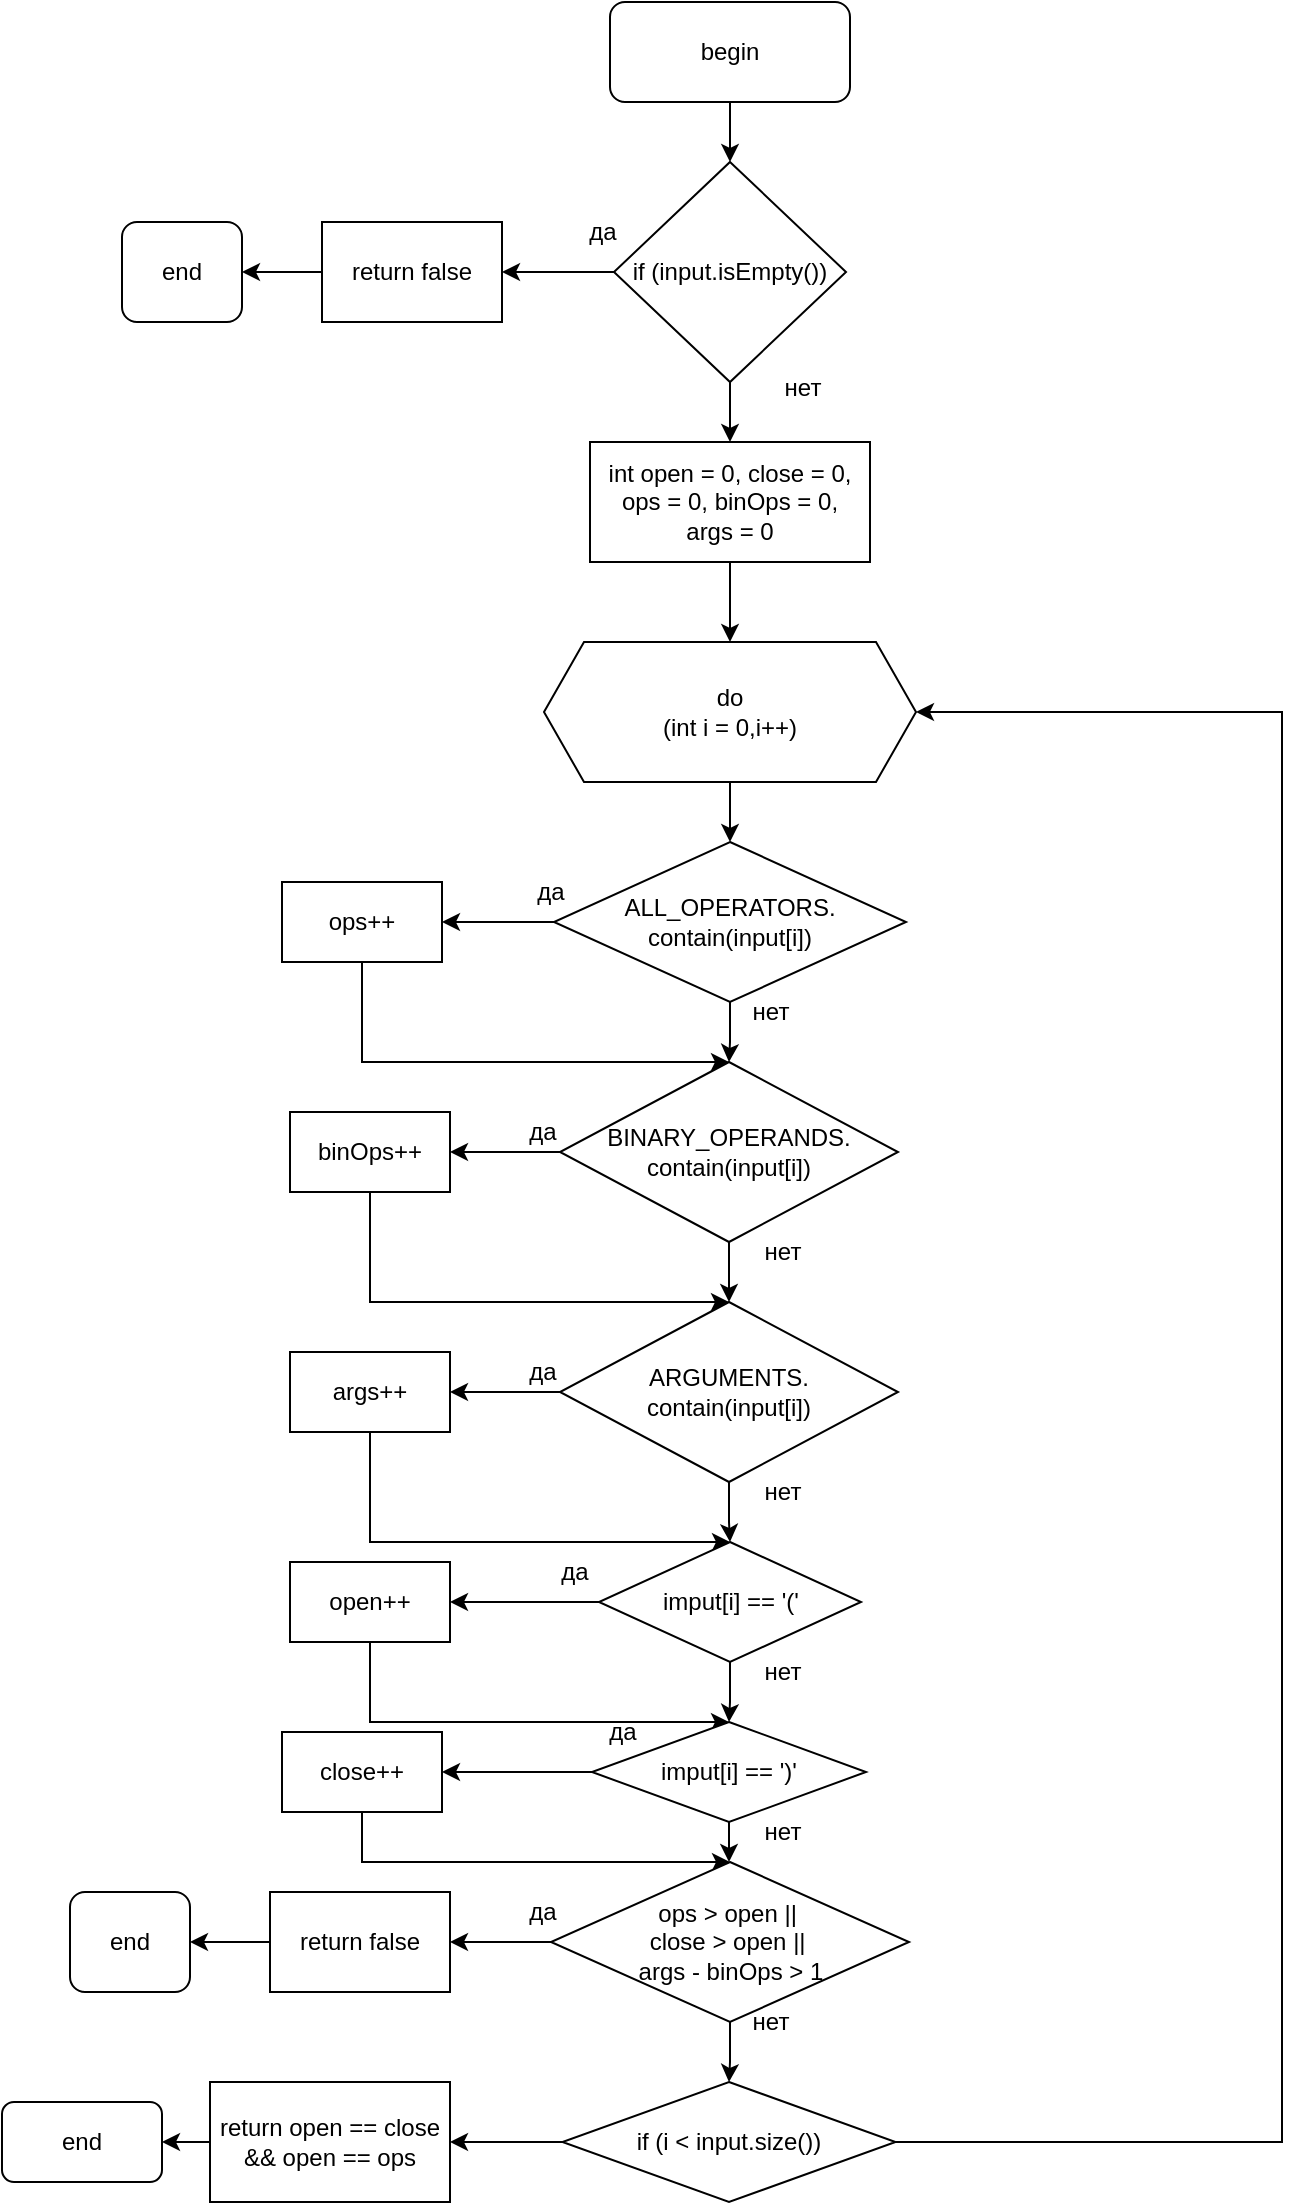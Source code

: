 <mxfile version="27.0.2">
  <diagram id="C5RBs43oDa-KdzZeNtuy" name="Page-1">
    <mxGraphModel dx="1371" dy="873" grid="1" gridSize="10" guides="1" tooltips="1" connect="1" arrows="1" fold="1" page="1" pageScale="1" pageWidth="827" pageHeight="1169" math="0" shadow="0">
      <root>
        <mxCell id="WIyWlLk6GJQsqaUBKTNV-0" />
        <mxCell id="WIyWlLk6GJQsqaUBKTNV-1" parent="WIyWlLk6GJQsqaUBKTNV-0" />
        <mxCell id="cNUfc0mjFIy8eJILB4-j-2" style="edgeStyle=orthogonalEdgeStyle;rounded=0;orthogonalLoop=1;jettySize=auto;html=1;" edge="1" parent="WIyWlLk6GJQsqaUBKTNV-1" source="cNUfc0mjFIy8eJILB4-j-0" target="cNUfc0mjFIy8eJILB4-j-1">
          <mxGeometry relative="1" as="geometry" />
        </mxCell>
        <mxCell id="cNUfc0mjFIy8eJILB4-j-0" value="begin" style="rounded=1;whiteSpace=wrap;html=1;" vertex="1" parent="WIyWlLk6GJQsqaUBKTNV-1">
          <mxGeometry x="354" y="30" width="120" height="50" as="geometry" />
        </mxCell>
        <mxCell id="cNUfc0mjFIy8eJILB4-j-3" style="edgeStyle=orthogonalEdgeStyle;rounded=0;orthogonalLoop=1;jettySize=auto;html=1;" edge="1" parent="WIyWlLk6GJQsqaUBKTNV-1" source="cNUfc0mjFIy8eJILB4-j-1">
          <mxGeometry relative="1" as="geometry">
            <mxPoint x="300" y="165" as="targetPoint" />
          </mxGeometry>
        </mxCell>
        <mxCell id="cNUfc0mjFIy8eJILB4-j-11" style="edgeStyle=orthogonalEdgeStyle;rounded=0;orthogonalLoop=1;jettySize=auto;html=1;" edge="1" parent="WIyWlLk6GJQsqaUBKTNV-1" source="cNUfc0mjFIy8eJILB4-j-1" target="cNUfc0mjFIy8eJILB4-j-10">
          <mxGeometry relative="1" as="geometry" />
        </mxCell>
        <mxCell id="cNUfc0mjFIy8eJILB4-j-1" value="if (input.isEmpty())" style="rhombus;whiteSpace=wrap;html=1;" vertex="1" parent="WIyWlLk6GJQsqaUBKTNV-1">
          <mxGeometry x="356" y="110" width="116" height="110" as="geometry" />
        </mxCell>
        <mxCell id="cNUfc0mjFIy8eJILB4-j-6" style="edgeStyle=orthogonalEdgeStyle;rounded=0;orthogonalLoop=1;jettySize=auto;html=1;" edge="1" parent="WIyWlLk6GJQsqaUBKTNV-1" source="cNUfc0mjFIy8eJILB4-j-4" target="cNUfc0mjFIy8eJILB4-j-5">
          <mxGeometry relative="1" as="geometry" />
        </mxCell>
        <mxCell id="cNUfc0mjFIy8eJILB4-j-4" value="return false" style="rounded=0;whiteSpace=wrap;html=1;" vertex="1" parent="WIyWlLk6GJQsqaUBKTNV-1">
          <mxGeometry x="210" y="140" width="90" height="50" as="geometry" />
        </mxCell>
        <mxCell id="cNUfc0mjFIy8eJILB4-j-5" value="end" style="rounded=1;whiteSpace=wrap;html=1;" vertex="1" parent="WIyWlLk6GJQsqaUBKTNV-1">
          <mxGeometry x="110" y="140" width="60" height="50" as="geometry" />
        </mxCell>
        <mxCell id="cNUfc0mjFIy8eJILB4-j-7" value="да" style="text;html=1;align=center;verticalAlign=middle;resizable=0;points=[];autosize=1;strokeColor=none;fillColor=none;" vertex="1" parent="WIyWlLk6GJQsqaUBKTNV-1">
          <mxGeometry x="330" y="130" width="40" height="30" as="geometry" />
        </mxCell>
        <mxCell id="cNUfc0mjFIy8eJILB4-j-8" value="нет" style="text;html=1;align=center;verticalAlign=middle;resizable=0;points=[];autosize=1;strokeColor=none;fillColor=none;" vertex="1" parent="WIyWlLk6GJQsqaUBKTNV-1">
          <mxGeometry x="430" y="208" width="40" height="30" as="geometry" />
        </mxCell>
        <mxCell id="cNUfc0mjFIy8eJILB4-j-14" style="edgeStyle=orthogonalEdgeStyle;rounded=0;orthogonalLoop=1;jettySize=auto;html=1;" edge="1" parent="WIyWlLk6GJQsqaUBKTNV-1" source="cNUfc0mjFIy8eJILB4-j-10" target="cNUfc0mjFIy8eJILB4-j-13">
          <mxGeometry relative="1" as="geometry" />
        </mxCell>
        <mxCell id="cNUfc0mjFIy8eJILB4-j-10" value="int open = 0, close = 0,&lt;div&gt;ops = 0, binOps = 0,&lt;br&gt;args = 0&lt;/div&gt;" style="rounded=0;whiteSpace=wrap;html=1;" vertex="1" parent="WIyWlLk6GJQsqaUBKTNV-1">
          <mxGeometry x="344" y="250" width="140" height="60" as="geometry" />
        </mxCell>
        <mxCell id="cNUfc0mjFIy8eJILB4-j-17" style="edgeStyle=orthogonalEdgeStyle;rounded=0;orthogonalLoop=1;jettySize=auto;html=1;" edge="1" parent="WIyWlLk6GJQsqaUBKTNV-1" source="cNUfc0mjFIy8eJILB4-j-13" target="cNUfc0mjFIy8eJILB4-j-16">
          <mxGeometry relative="1" as="geometry" />
        </mxCell>
        <mxCell id="cNUfc0mjFIy8eJILB4-j-13" value="do&lt;div&gt;(int i = 0,i++)&lt;/div&gt;" style="shape=hexagon;perimeter=hexagonPerimeter2;whiteSpace=wrap;html=1;fixedSize=1;" vertex="1" parent="WIyWlLk6GJQsqaUBKTNV-1">
          <mxGeometry x="321" y="350" width="186" height="70" as="geometry" />
        </mxCell>
        <mxCell id="cNUfc0mjFIy8eJILB4-j-21" style="edgeStyle=orthogonalEdgeStyle;rounded=0;orthogonalLoop=1;jettySize=auto;html=1;entryX=1;entryY=0.5;entryDx=0;entryDy=0;" edge="1" parent="WIyWlLk6GJQsqaUBKTNV-1" source="cNUfc0mjFIy8eJILB4-j-16" target="cNUfc0mjFIy8eJILB4-j-20">
          <mxGeometry relative="1" as="geometry" />
        </mxCell>
        <mxCell id="cNUfc0mjFIy8eJILB4-j-24" style="edgeStyle=orthogonalEdgeStyle;rounded=0;orthogonalLoop=1;jettySize=auto;html=1;" edge="1" parent="WIyWlLk6GJQsqaUBKTNV-1" source="cNUfc0mjFIy8eJILB4-j-16" target="cNUfc0mjFIy8eJILB4-j-22">
          <mxGeometry relative="1" as="geometry" />
        </mxCell>
        <mxCell id="cNUfc0mjFIy8eJILB4-j-16" value="ALL_OPERATORS.&lt;div&gt;contain(input[i])&lt;/div&gt;" style="rhombus;whiteSpace=wrap;html=1;" vertex="1" parent="WIyWlLk6GJQsqaUBKTNV-1">
          <mxGeometry x="326" y="450" width="176" height="80" as="geometry" />
        </mxCell>
        <mxCell id="cNUfc0mjFIy8eJILB4-j-18" value="да" style="text;html=1;align=center;verticalAlign=middle;resizable=0;points=[];autosize=1;strokeColor=none;fillColor=none;" vertex="1" parent="WIyWlLk6GJQsqaUBKTNV-1">
          <mxGeometry x="304" y="460" width="40" height="30" as="geometry" />
        </mxCell>
        <mxCell id="cNUfc0mjFIy8eJILB4-j-19" value="нет" style="text;html=1;align=center;verticalAlign=middle;resizable=0;points=[];autosize=1;strokeColor=none;fillColor=none;" vertex="1" parent="WIyWlLk6GJQsqaUBKTNV-1">
          <mxGeometry x="414" y="520" width="40" height="30" as="geometry" />
        </mxCell>
        <mxCell id="cNUfc0mjFIy8eJILB4-j-52" style="edgeStyle=orthogonalEdgeStyle;rounded=0;orthogonalLoop=1;jettySize=auto;html=1;entryX=0.5;entryY=0;entryDx=0;entryDy=0;" edge="1" parent="WIyWlLk6GJQsqaUBKTNV-1" source="cNUfc0mjFIy8eJILB4-j-20" target="cNUfc0mjFIy8eJILB4-j-22">
          <mxGeometry relative="1" as="geometry">
            <Array as="points">
              <mxPoint x="230" y="560" />
            </Array>
          </mxGeometry>
        </mxCell>
        <mxCell id="cNUfc0mjFIy8eJILB4-j-20" value="ops++" style="rounded=0;whiteSpace=wrap;html=1;" vertex="1" parent="WIyWlLk6GJQsqaUBKTNV-1">
          <mxGeometry x="190" y="470" width="80" height="40" as="geometry" />
        </mxCell>
        <mxCell id="cNUfc0mjFIy8eJILB4-j-27" style="edgeStyle=orthogonalEdgeStyle;rounded=0;orthogonalLoop=1;jettySize=auto;html=1;entryX=1;entryY=0.5;entryDx=0;entryDy=0;" edge="1" parent="WIyWlLk6GJQsqaUBKTNV-1" source="cNUfc0mjFIy8eJILB4-j-22" target="cNUfc0mjFIy8eJILB4-j-26">
          <mxGeometry relative="1" as="geometry" />
        </mxCell>
        <mxCell id="cNUfc0mjFIy8eJILB4-j-36" style="edgeStyle=orthogonalEdgeStyle;rounded=0;orthogonalLoop=1;jettySize=auto;html=1;entryX=0.5;entryY=0;entryDx=0;entryDy=0;" edge="1" parent="WIyWlLk6GJQsqaUBKTNV-1" source="cNUfc0mjFIy8eJILB4-j-22" target="cNUfc0mjFIy8eJILB4-j-32">
          <mxGeometry relative="1" as="geometry" />
        </mxCell>
        <mxCell id="cNUfc0mjFIy8eJILB4-j-22" value="BINARY_OPERANDS.&lt;div&gt;contain(input[i])&lt;/div&gt;" style="rhombus;whiteSpace=wrap;html=1;" vertex="1" parent="WIyWlLk6GJQsqaUBKTNV-1">
          <mxGeometry x="329" y="560" width="169" height="90" as="geometry" />
        </mxCell>
        <mxCell id="cNUfc0mjFIy8eJILB4-j-53" style="edgeStyle=orthogonalEdgeStyle;rounded=0;orthogonalLoop=1;jettySize=auto;html=1;entryX=0.5;entryY=0;entryDx=0;entryDy=0;" edge="1" parent="WIyWlLk6GJQsqaUBKTNV-1" source="cNUfc0mjFIy8eJILB4-j-26" target="cNUfc0mjFIy8eJILB4-j-32">
          <mxGeometry relative="1" as="geometry">
            <Array as="points">
              <mxPoint x="234" y="680" />
            </Array>
          </mxGeometry>
        </mxCell>
        <mxCell id="cNUfc0mjFIy8eJILB4-j-26" value="binOps++" style="rounded=0;whiteSpace=wrap;html=1;" vertex="1" parent="WIyWlLk6GJQsqaUBKTNV-1">
          <mxGeometry x="194" y="585" width="80" height="40" as="geometry" />
        </mxCell>
        <mxCell id="cNUfc0mjFIy8eJILB4-j-28" value="да" style="text;html=1;align=center;verticalAlign=middle;resizable=0;points=[];autosize=1;strokeColor=none;fillColor=none;" vertex="1" parent="WIyWlLk6GJQsqaUBKTNV-1">
          <mxGeometry x="300" y="580" width="40" height="30" as="geometry" />
        </mxCell>
        <mxCell id="cNUfc0mjFIy8eJILB4-j-29" value="нет" style="text;html=1;align=center;verticalAlign=middle;resizable=0;points=[];autosize=1;strokeColor=none;fillColor=none;" vertex="1" parent="WIyWlLk6GJQsqaUBKTNV-1">
          <mxGeometry x="420" y="640" width="40" height="30" as="geometry" />
        </mxCell>
        <mxCell id="cNUfc0mjFIy8eJILB4-j-31" style="edgeStyle=orthogonalEdgeStyle;rounded=0;orthogonalLoop=1;jettySize=auto;html=1;entryX=1;entryY=0.5;entryDx=0;entryDy=0;" edge="1" parent="WIyWlLk6GJQsqaUBKTNV-1" source="cNUfc0mjFIy8eJILB4-j-32" target="cNUfc0mjFIy8eJILB4-j-33">
          <mxGeometry relative="1" as="geometry" />
        </mxCell>
        <mxCell id="cNUfc0mjFIy8eJILB4-j-43" style="edgeStyle=orthogonalEdgeStyle;rounded=0;orthogonalLoop=1;jettySize=auto;html=1;" edge="1" parent="WIyWlLk6GJQsqaUBKTNV-1" source="cNUfc0mjFIy8eJILB4-j-32" target="cNUfc0mjFIy8eJILB4-j-39">
          <mxGeometry relative="1" as="geometry" />
        </mxCell>
        <mxCell id="cNUfc0mjFIy8eJILB4-j-32" value="ARGUMENTS.&lt;div&gt;contain(input[i])&lt;/div&gt;" style="rhombus;whiteSpace=wrap;html=1;" vertex="1" parent="WIyWlLk6GJQsqaUBKTNV-1">
          <mxGeometry x="329" y="680" width="169" height="90" as="geometry" />
        </mxCell>
        <mxCell id="cNUfc0mjFIy8eJILB4-j-54" style="edgeStyle=orthogonalEdgeStyle;rounded=0;orthogonalLoop=1;jettySize=auto;html=1;" edge="1" parent="WIyWlLk6GJQsqaUBKTNV-1" source="cNUfc0mjFIy8eJILB4-j-33" target="cNUfc0mjFIy8eJILB4-j-39">
          <mxGeometry relative="1" as="geometry">
            <Array as="points">
              <mxPoint x="234" y="800" />
            </Array>
          </mxGeometry>
        </mxCell>
        <mxCell id="cNUfc0mjFIy8eJILB4-j-33" value="args&lt;span style=&quot;color: rgba(0, 0, 0, 0); font-family: monospace; font-size: 0px; text-align: start; text-wrap-mode: nowrap;&quot;&gt;%3CmxGraphModel%3E%3Croot%3E%3CmxCell%20id%3D%220%22%2F%3E%3CmxCell%20id%3D%221%22%20parent%3D%220%22%2F%3E%3CmxCell%20id%3D%222%22%20style%3D%22edgeStyle%3DorthogonalEdgeStyle%3Brounded%3D0%3BorthogonalLoop%3D1%3BjettySize%3Dauto%3Bhtml%3D1%3B%22%20edge%3D%221%22%20target%3D%224%22%20parent%3D%221%22%3E%3CmxGeometry%20relative%3D%221%22%20as%3D%22geometry%22%3E%3CmxPoint%20x%3D%22414%22%20y%3D%22530%22%20as%3D%22sourcePoint%22%2F%3E%3C%2FmxGeometry%3E%3C%2FmxCell%3E%3CmxCell%20id%3D%223%22%20style%3D%22edgeStyle%3DorthogonalEdgeStyle%3Brounded%3D0%3BorthogonalLoop%3D1%3BjettySize%3Dauto%3Bhtml%3D1%3BentryX%3D1%3BentryY%3D0.5%3BentryDx%3D0%3BentryDy%3D0%3B%22%20edge%3D%221%22%20source%3D%224%22%20target%3D%225%22%20parent%3D%221%22%3E%3CmxGeometry%20relative%3D%221%22%20as%3D%22geometry%22%2F%3E%3C%2FmxCell%3E%3CmxCell%20id%3D%224%22%20value%3D%22BINARY_OPERANDS.%26lt%3Bdiv%26gt%3Bcontain(input%5Bi%5D)%26lt%3B%2Fdiv%26gt%3B%22%20style%3D%22rhombus%3BwhiteSpace%3Dwrap%3Bhtml%3D1%3B%22%20vertex%3D%221%22%20parent%3D%221%22%3E%3CmxGeometry%20x%3D%22329%22%20y%3D%22560%22%20width%3D%22169%22%20height%3D%2290%22%20as%3D%22geometry%22%2F%3E%3C%2FmxCell%3E%3CmxCell%20id%3D%225%22%20value%3D%22binOps%2B%2B%22%20style%3D%22rounded%3D0%3BwhiteSpace%3Dwrap%3Bhtml%3D1%3B%22%20vertex%3D%221%22%20parent%3D%221%22%3E%3CmxGeometry%20x%3D%22194%22%20y%3D%22585%22%20width%3D%2280%22%20height%3D%2240%22%20as%3D%22geometry%22%2F%3E%3C%2FmxCell%3E%3CmxCell%20id%3D%226%22%20value%3D%22%D0%B4%D0%B0%22%20style%3D%22text%3Bhtml%3D1%3Balign%3Dcenter%3BverticalAlign%3Dmiddle%3Bresizable%3D0%3Bpoints%3D%5B%5D%3Bautosize%3D1%3BstrokeColor%3Dnone%3BfillColor%3Dnone%3B%22%20vertex%3D%221%22%20parent%3D%221%22%3E%3CmxGeometry%20x%3D%22300%22%20y%3D%22580%22%20width%3D%2240%22%20height%3D%2230%22%20as%3D%22geometry%22%2F%3E%3C%2FmxCell%3E%3CmxCell%20id%3D%227%22%20value%3D%22%D0%BD%D0%B5%D1%82%22%20style%3D%22text%3Bhtml%3D1%3Balign%3Dcenter%3BverticalAlign%3Dmiddle%3Bresizable%3D0%3Bpoints%3D%5B%5D%3Bautosize%3D1%3BstrokeColor%3Dnone%3BfillColor%3Dnone%3B%22%20vertex%3D%221%22%20parent%3D%221%22%3E%3CmxGeometry%20x%3D%22420%22%20y%3D%22640%22%20width%3D%2240%22%20height%3D%2230%22%20as%3D%22geometry%22%2F%3E%3C%2FmxCell%3E%3C%2Froot%3E%3C%2FmxGraphModel%3E&lt;/span&gt;++" style="rounded=0;whiteSpace=wrap;html=1;" vertex="1" parent="WIyWlLk6GJQsqaUBKTNV-1">
          <mxGeometry x="194" y="705" width="80" height="40" as="geometry" />
        </mxCell>
        <mxCell id="cNUfc0mjFIy8eJILB4-j-34" value="да" style="text;html=1;align=center;verticalAlign=middle;resizable=0;points=[];autosize=1;strokeColor=none;fillColor=none;" vertex="1" parent="WIyWlLk6GJQsqaUBKTNV-1">
          <mxGeometry x="300" y="700" width="40" height="30" as="geometry" />
        </mxCell>
        <mxCell id="cNUfc0mjFIy8eJILB4-j-35" value="нет" style="text;html=1;align=center;verticalAlign=middle;resizable=0;points=[];autosize=1;strokeColor=none;fillColor=none;" vertex="1" parent="WIyWlLk6GJQsqaUBKTNV-1">
          <mxGeometry x="420" y="760" width="40" height="30" as="geometry" />
        </mxCell>
        <mxCell id="cNUfc0mjFIy8eJILB4-j-38" style="edgeStyle=orthogonalEdgeStyle;rounded=0;orthogonalLoop=1;jettySize=auto;html=1;entryX=1;entryY=0.5;entryDx=0;entryDy=0;" edge="1" parent="WIyWlLk6GJQsqaUBKTNV-1" source="cNUfc0mjFIy8eJILB4-j-39" target="cNUfc0mjFIy8eJILB4-j-40">
          <mxGeometry relative="1" as="geometry" />
        </mxCell>
        <mxCell id="cNUfc0mjFIy8eJILB4-j-51" style="edgeStyle=orthogonalEdgeStyle;rounded=0;orthogonalLoop=1;jettySize=auto;html=1;" edge="1" parent="WIyWlLk6GJQsqaUBKTNV-1" source="cNUfc0mjFIy8eJILB4-j-39" target="cNUfc0mjFIy8eJILB4-j-46">
          <mxGeometry relative="1" as="geometry" />
        </mxCell>
        <mxCell id="cNUfc0mjFIy8eJILB4-j-39" value="imput[i] == &#39;(&#39;" style="rhombus;whiteSpace=wrap;html=1;" vertex="1" parent="WIyWlLk6GJQsqaUBKTNV-1">
          <mxGeometry x="348.5" y="800" width="131" height="60" as="geometry" />
        </mxCell>
        <mxCell id="cNUfc0mjFIy8eJILB4-j-55" style="edgeStyle=orthogonalEdgeStyle;rounded=0;orthogonalLoop=1;jettySize=auto;html=1;" edge="1" parent="WIyWlLk6GJQsqaUBKTNV-1" source="cNUfc0mjFIy8eJILB4-j-40" target="cNUfc0mjFIy8eJILB4-j-46">
          <mxGeometry relative="1" as="geometry">
            <Array as="points">
              <mxPoint x="234" y="890" />
            </Array>
          </mxGeometry>
        </mxCell>
        <mxCell id="cNUfc0mjFIy8eJILB4-j-40" value="open++" style="rounded=0;whiteSpace=wrap;html=1;" vertex="1" parent="WIyWlLk6GJQsqaUBKTNV-1">
          <mxGeometry x="194" y="810" width="80" height="40" as="geometry" />
        </mxCell>
        <mxCell id="cNUfc0mjFIy8eJILB4-j-41" value="да" style="text;html=1;align=center;verticalAlign=middle;resizable=0;points=[];autosize=1;strokeColor=none;fillColor=none;" vertex="1" parent="WIyWlLk6GJQsqaUBKTNV-1">
          <mxGeometry x="316" y="800" width="40" height="30" as="geometry" />
        </mxCell>
        <mxCell id="cNUfc0mjFIy8eJILB4-j-42" value="нет" style="text;html=1;align=center;verticalAlign=middle;resizable=0;points=[];autosize=1;strokeColor=none;fillColor=none;" vertex="1" parent="WIyWlLk6GJQsqaUBKTNV-1">
          <mxGeometry x="420" y="850" width="40" height="30" as="geometry" />
        </mxCell>
        <mxCell id="cNUfc0mjFIy8eJILB4-j-45" style="edgeStyle=orthogonalEdgeStyle;rounded=0;orthogonalLoop=1;jettySize=auto;html=1;entryX=1;entryY=0.5;entryDx=0;entryDy=0;" edge="1" parent="WIyWlLk6GJQsqaUBKTNV-1" source="cNUfc0mjFIy8eJILB4-j-46" target="cNUfc0mjFIy8eJILB4-j-47">
          <mxGeometry relative="1" as="geometry" />
        </mxCell>
        <mxCell id="cNUfc0mjFIy8eJILB4-j-57" style="edgeStyle=orthogonalEdgeStyle;rounded=0;orthogonalLoop=1;jettySize=auto;html=1;" edge="1" parent="WIyWlLk6GJQsqaUBKTNV-1" source="cNUfc0mjFIy8eJILB4-j-46" target="cNUfc0mjFIy8eJILB4-j-56">
          <mxGeometry relative="1" as="geometry" />
        </mxCell>
        <mxCell id="cNUfc0mjFIy8eJILB4-j-46" value="imput[i] == &#39;)&#39;" style="rhombus;whiteSpace=wrap;html=1;" vertex="1" parent="WIyWlLk6GJQsqaUBKTNV-1">
          <mxGeometry x="345" y="890" width="137" height="50" as="geometry" />
        </mxCell>
        <mxCell id="cNUfc0mjFIy8eJILB4-j-75" style="edgeStyle=orthogonalEdgeStyle;rounded=0;orthogonalLoop=1;jettySize=auto;html=1;entryX=0.5;entryY=0;entryDx=0;entryDy=0;" edge="1" parent="WIyWlLk6GJQsqaUBKTNV-1" source="cNUfc0mjFIy8eJILB4-j-47" target="cNUfc0mjFIy8eJILB4-j-56">
          <mxGeometry relative="1" as="geometry">
            <Array as="points">
              <mxPoint x="230" y="960" />
            </Array>
          </mxGeometry>
        </mxCell>
        <mxCell id="cNUfc0mjFIy8eJILB4-j-47" value="close++" style="rounded=0;whiteSpace=wrap;html=1;" vertex="1" parent="WIyWlLk6GJQsqaUBKTNV-1">
          <mxGeometry x="190" y="895" width="80" height="40" as="geometry" />
        </mxCell>
        <mxCell id="cNUfc0mjFIy8eJILB4-j-48" value="да" style="text;html=1;align=center;verticalAlign=middle;resizable=0;points=[];autosize=1;strokeColor=none;fillColor=none;" vertex="1" parent="WIyWlLk6GJQsqaUBKTNV-1">
          <mxGeometry x="340" y="880" width="40" height="30" as="geometry" />
        </mxCell>
        <mxCell id="cNUfc0mjFIy8eJILB4-j-62" value="" style="edgeStyle=orthogonalEdgeStyle;rounded=0;orthogonalLoop=1;jettySize=auto;html=1;" edge="1" parent="WIyWlLk6GJQsqaUBKTNV-1" source="cNUfc0mjFIy8eJILB4-j-56" target="cNUfc0mjFIy8eJILB4-j-60">
          <mxGeometry relative="1" as="geometry" />
        </mxCell>
        <mxCell id="cNUfc0mjFIy8eJILB4-j-65" style="edgeStyle=orthogonalEdgeStyle;rounded=0;orthogonalLoop=1;jettySize=auto;html=1;entryX=0.5;entryY=0;entryDx=0;entryDy=0;" edge="1" parent="WIyWlLk6GJQsqaUBKTNV-1" source="cNUfc0mjFIy8eJILB4-j-56" target="cNUfc0mjFIy8eJILB4-j-64">
          <mxGeometry relative="1" as="geometry" />
        </mxCell>
        <mxCell id="cNUfc0mjFIy8eJILB4-j-56" value="ops &amp;gt; open ||&amp;nbsp;&lt;div&gt;close &amp;gt; open ||&amp;nbsp;&lt;/div&gt;&lt;div&gt;args - binOps &amp;gt; 1&lt;/div&gt;" style="rhombus;whiteSpace=wrap;html=1;" vertex="1" parent="WIyWlLk6GJQsqaUBKTNV-1">
          <mxGeometry x="324.5" y="960" width="179" height="80" as="geometry" />
        </mxCell>
        <mxCell id="cNUfc0mjFIy8eJILB4-j-59" style="edgeStyle=orthogonalEdgeStyle;rounded=0;orthogonalLoop=1;jettySize=auto;html=1;" edge="1" parent="WIyWlLk6GJQsqaUBKTNV-1" source="cNUfc0mjFIy8eJILB4-j-60" target="cNUfc0mjFIy8eJILB4-j-61">
          <mxGeometry relative="1" as="geometry" />
        </mxCell>
        <mxCell id="cNUfc0mjFIy8eJILB4-j-60" value="return false" style="rounded=0;whiteSpace=wrap;html=1;" vertex="1" parent="WIyWlLk6GJQsqaUBKTNV-1">
          <mxGeometry x="184" y="975" width="90" height="50" as="geometry" />
        </mxCell>
        <mxCell id="cNUfc0mjFIy8eJILB4-j-61" value="end" style="rounded=1;whiteSpace=wrap;html=1;" vertex="1" parent="WIyWlLk6GJQsqaUBKTNV-1">
          <mxGeometry x="84" y="975" width="60" height="50" as="geometry" />
        </mxCell>
        <mxCell id="cNUfc0mjFIy8eJILB4-j-70" style="edgeStyle=orthogonalEdgeStyle;rounded=0;orthogonalLoop=1;jettySize=auto;html=1;entryX=1;entryY=0.5;entryDx=0;entryDy=0;" edge="1" parent="WIyWlLk6GJQsqaUBKTNV-1" source="cNUfc0mjFIy8eJILB4-j-64" target="cNUfc0mjFIy8eJILB4-j-69">
          <mxGeometry relative="1" as="geometry" />
        </mxCell>
        <mxCell id="cNUfc0mjFIy8eJILB4-j-74" style="edgeStyle=orthogonalEdgeStyle;rounded=0;orthogonalLoop=1;jettySize=auto;html=1;entryX=1;entryY=0.5;entryDx=0;entryDy=0;" edge="1" parent="WIyWlLk6GJQsqaUBKTNV-1" source="cNUfc0mjFIy8eJILB4-j-64" target="cNUfc0mjFIy8eJILB4-j-13">
          <mxGeometry relative="1" as="geometry">
            <Array as="points">
              <mxPoint x="690" y="1100" />
              <mxPoint x="690" y="385" />
            </Array>
          </mxGeometry>
        </mxCell>
        <mxCell id="cNUfc0mjFIy8eJILB4-j-64" value="if (i &amp;lt; input.size())" style="rhombus;whiteSpace=wrap;html=1;" vertex="1" parent="WIyWlLk6GJQsqaUBKTNV-1">
          <mxGeometry x="330.25" y="1070" width="166.5" height="60" as="geometry" />
        </mxCell>
        <mxCell id="cNUfc0mjFIy8eJILB4-j-66" value="да" style="text;html=1;align=center;verticalAlign=middle;resizable=0;points=[];autosize=1;strokeColor=none;fillColor=none;" vertex="1" parent="WIyWlLk6GJQsqaUBKTNV-1">
          <mxGeometry x="300" y="970" width="40" height="30" as="geometry" />
        </mxCell>
        <mxCell id="cNUfc0mjFIy8eJILB4-j-67" value="нет" style="text;html=1;align=center;verticalAlign=middle;resizable=0;points=[];autosize=1;strokeColor=none;fillColor=none;" vertex="1" parent="WIyWlLk6GJQsqaUBKTNV-1">
          <mxGeometry x="420" y="930" width="40" height="30" as="geometry" />
        </mxCell>
        <mxCell id="cNUfc0mjFIy8eJILB4-j-68" value="нет" style="text;html=1;align=center;verticalAlign=middle;resizable=0;points=[];autosize=1;strokeColor=none;fillColor=none;" vertex="1" parent="WIyWlLk6GJQsqaUBKTNV-1">
          <mxGeometry x="414" y="1025" width="40" height="30" as="geometry" />
        </mxCell>
        <mxCell id="cNUfc0mjFIy8eJILB4-j-73" style="edgeStyle=orthogonalEdgeStyle;rounded=0;orthogonalLoop=1;jettySize=auto;html=1;" edge="1" parent="WIyWlLk6GJQsqaUBKTNV-1" source="cNUfc0mjFIy8eJILB4-j-69" target="cNUfc0mjFIy8eJILB4-j-72">
          <mxGeometry relative="1" as="geometry" />
        </mxCell>
        <mxCell id="cNUfc0mjFIy8eJILB4-j-69" value="return open == close &amp;amp;&amp;amp; open == ops" style="rounded=0;whiteSpace=wrap;html=1;" vertex="1" parent="WIyWlLk6GJQsqaUBKTNV-1">
          <mxGeometry x="154" y="1070" width="120" height="60" as="geometry" />
        </mxCell>
        <mxCell id="cNUfc0mjFIy8eJILB4-j-72" value="end" style="rounded=1;whiteSpace=wrap;html=1;" vertex="1" parent="WIyWlLk6GJQsqaUBKTNV-1">
          <mxGeometry x="50" y="1080" width="80" height="40" as="geometry" />
        </mxCell>
      </root>
    </mxGraphModel>
  </diagram>
</mxfile>
